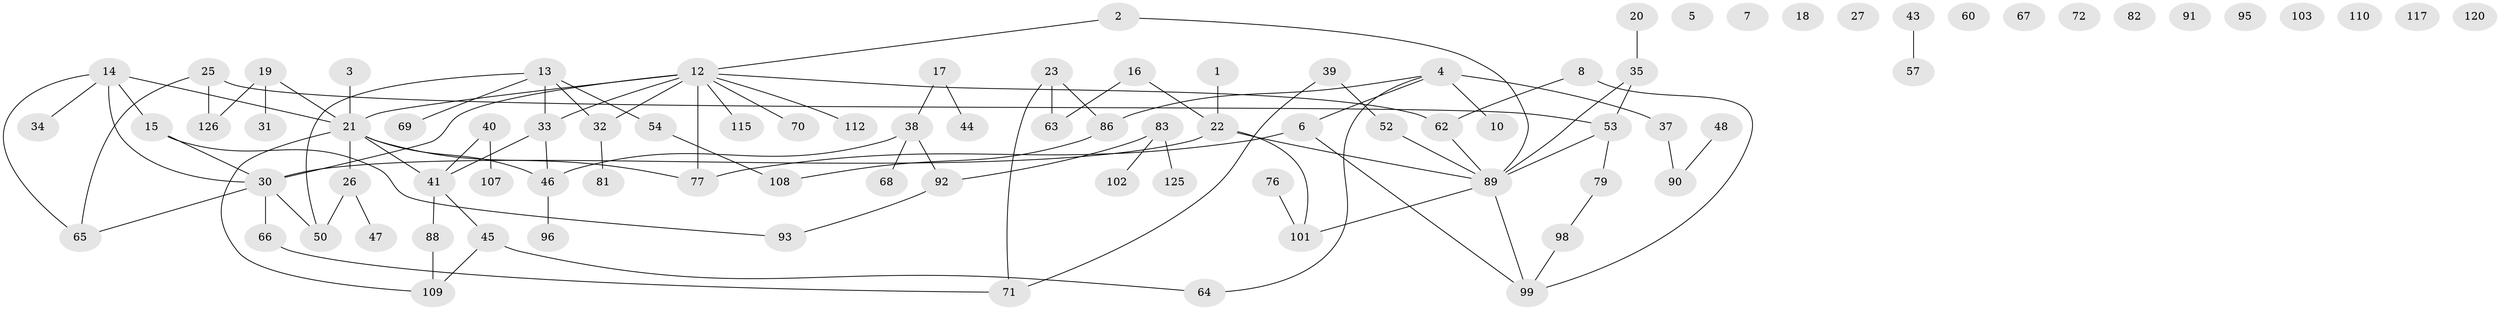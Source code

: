 // Generated by graph-tools (version 1.1) at 2025/23/03/03/25 07:23:25]
// undirected, 88 vertices, 98 edges
graph export_dot {
graph [start="1"]
  node [color=gray90,style=filled];
  1;
  2 [super="+51"];
  3;
  4 [super="+56"];
  5 [super="+75"];
  6 [super="+36"];
  7;
  8 [super="+9"];
  10 [super="+11"];
  12 [super="+114"];
  13 [super="+118"];
  14 [super="+24"];
  15 [super="+87"];
  16;
  17 [super="+128"];
  18;
  19 [super="+59"];
  20;
  21 [super="+129"];
  22 [super="+28"];
  23 [super="+84"];
  25 [super="+127"];
  26 [super="+29"];
  27;
  30 [super="+42"];
  31;
  32 [super="+121"];
  33 [super="+119"];
  34 [super="+97"];
  35 [super="+49"];
  37;
  38 [super="+123"];
  39;
  40 [super="+55"];
  41 [super="+78"];
  43 [super="+100"];
  44;
  45 [super="+116"];
  46 [super="+74"];
  47;
  48 [super="+104"];
  50 [super="+80"];
  52;
  53 [super="+58"];
  54 [super="+122"];
  57 [super="+61"];
  60;
  62 [super="+73"];
  63;
  64;
  65;
  66;
  67;
  68;
  69 [super="+105"];
  70 [super="+113"];
  71;
  72;
  76;
  77;
  79;
  81;
  82;
  83 [super="+85"];
  86;
  88;
  89 [super="+111"];
  90 [super="+94"];
  91;
  92 [super="+124"];
  93;
  95;
  96;
  98 [super="+106"];
  99;
  101;
  102;
  103;
  107;
  108;
  109;
  110;
  112;
  115;
  117;
  120;
  125;
  126;
  1 -- 22;
  2 -- 89;
  2 -- 12;
  3 -- 21;
  4 -- 37 [weight=2];
  4 -- 64;
  4 -- 86;
  4 -- 6;
  4 -- 10;
  6 -- 77;
  6 -- 99;
  8 -- 99;
  8 -- 62;
  12 -- 30;
  12 -- 32 [weight=2];
  12 -- 62;
  12 -- 112;
  12 -- 115;
  12 -- 70;
  12 -- 77;
  12 -- 33;
  12 -- 21;
  13 -- 50;
  13 -- 54;
  13 -- 69;
  13 -- 33;
  13 -- 32;
  14 -- 15;
  14 -- 30;
  14 -- 65;
  14 -- 21;
  14 -- 34;
  15 -- 93;
  15 -- 30;
  16 -- 22;
  16 -- 63;
  17 -- 44;
  17 -- 38;
  19 -- 126;
  19 -- 31;
  19 -- 21;
  20 -- 35;
  21 -- 26;
  21 -- 41;
  21 -- 77;
  21 -- 109;
  21 -- 46;
  22 -- 30;
  22 -- 101;
  22 -- 89;
  23 -- 63;
  23 -- 71;
  23 -- 86;
  25 -- 65;
  25 -- 126;
  25 -- 53;
  26 -- 47;
  26 -- 50;
  30 -- 66;
  30 -- 65;
  30 -- 50;
  32 -- 81;
  33 -- 46;
  33 -- 41;
  35 -- 89;
  35 -- 53;
  37 -- 90;
  38 -- 92;
  38 -- 68;
  38 -- 46;
  39 -- 52;
  39 -- 71;
  40 -- 107;
  40 -- 41;
  41 -- 88;
  41 -- 45;
  43 -- 57;
  45 -- 64;
  45 -- 109;
  46 -- 96;
  48 -- 90;
  52 -- 89;
  53 -- 79;
  53 -- 89;
  54 -- 108;
  62 -- 89;
  66 -- 71;
  76 -- 101;
  79 -- 98;
  83 -- 102;
  83 -- 125;
  83 -- 92;
  86 -- 108;
  88 -- 109;
  89 -- 99;
  89 -- 101;
  92 -- 93;
  98 -- 99;
}
